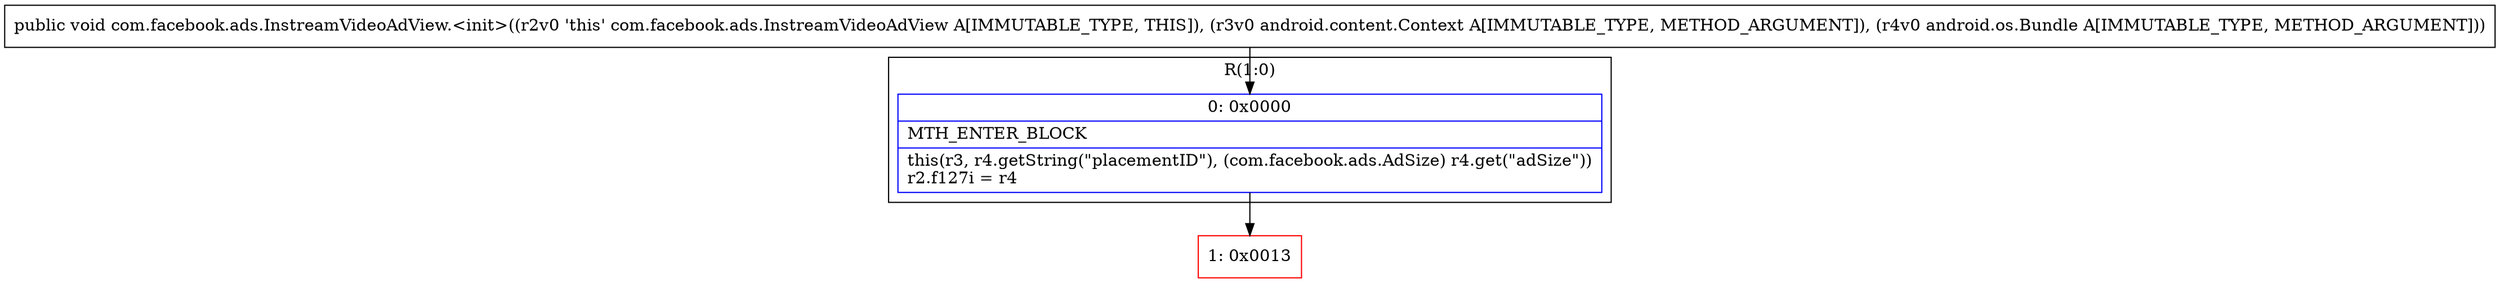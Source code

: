 digraph "CFG forcom.facebook.ads.InstreamVideoAdView.\<init\>(Landroid\/content\/Context;Landroid\/os\/Bundle;)V" {
subgraph cluster_Region_984313205 {
label = "R(1:0)";
node [shape=record,color=blue];
Node_0 [shape=record,label="{0\:\ 0x0000|MTH_ENTER_BLOCK\l|this(r3, r4.getString(\"placementID\"), (com.facebook.ads.AdSize) r4.get(\"adSize\"))\lr2.f127i = r4\l}"];
}
Node_1 [shape=record,color=red,label="{1\:\ 0x0013}"];
MethodNode[shape=record,label="{public void com.facebook.ads.InstreamVideoAdView.\<init\>((r2v0 'this' com.facebook.ads.InstreamVideoAdView A[IMMUTABLE_TYPE, THIS]), (r3v0 android.content.Context A[IMMUTABLE_TYPE, METHOD_ARGUMENT]), (r4v0 android.os.Bundle A[IMMUTABLE_TYPE, METHOD_ARGUMENT])) }"];
MethodNode -> Node_0;
Node_0 -> Node_1;
}

